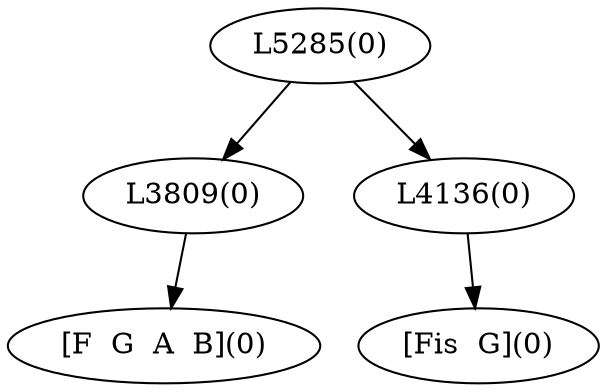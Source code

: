 digraph sample{
"L3809(0)"->"[F  G  A  B](0)"
"L4136(0)"->"[Fis  G](0)"
"L5285(0)"->"L3809(0)"
"L5285(0)"->"L4136(0)"
{rank = min; "L5285(0)"}
{rank = same; "L3809(0)"; "L4136(0)";}
{rank = max; "[F  G  A  B](0)"; "[Fis  G](0)";}
}